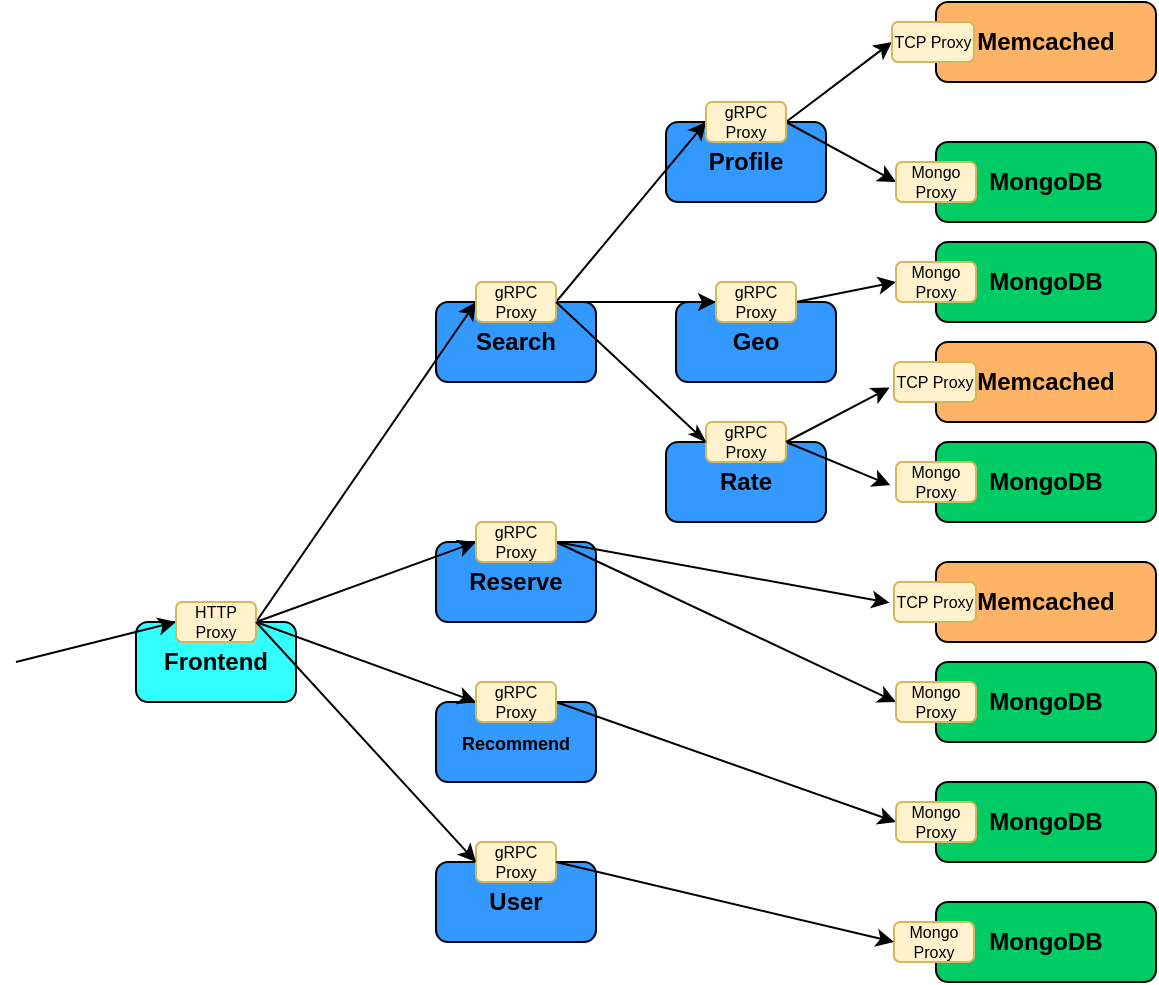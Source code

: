<mxfile version="15.4.0" type="device"><diagram id="yZMsIfzn6qrCnvJu3YMd" name="Page-1"><mxGraphModel dx="946" dy="997" grid="1" gridSize="10" guides="1" tooltips="1" connect="1" arrows="1" fold="1" page="1" pageScale="1" pageWidth="850" pageHeight="1100" math="0" shadow="0"><root><mxCell id="0"/><mxCell id="1" parent="0"/><mxCell id="PjcjI9KoaSJU9fIkKpAk-5" value="&lt;b&gt;&lt;font style=&quot;font-size: 9px&quot;&gt;Recommend&lt;/font&gt;&lt;/b&gt;" style="rounded=1;whiteSpace=wrap;html=1;fillColor=#3399FF;" parent="1" vertex="1"><mxGeometry x="230" y="460" width="80" height="40" as="geometry"/></mxCell><mxCell id="PjcjI9KoaSJU9fIkKpAk-6" value="&lt;b&gt;Reserve&lt;/b&gt;" style="rounded=1;whiteSpace=wrap;html=1;fillColor=#3399FF;" parent="1" vertex="1"><mxGeometry x="230" y="380" width="80" height="40" as="geometry"/></mxCell><mxCell id="PjcjI9KoaSJU9fIkKpAk-10" value="&lt;b&gt;Rate&lt;/b&gt;" style="rounded=1;whiteSpace=wrap;html=1;fillColor=#3399FF;" parent="1" vertex="1"><mxGeometry x="345" y="330" width="80" height="40" as="geometry"/></mxCell><mxCell id="PjcjI9KoaSJU9fIkKpAk-8" value="&lt;b&gt;Profile&lt;/b&gt;" style="rounded=1;whiteSpace=wrap;html=1;fillColor=#3399FF;" parent="1" vertex="1"><mxGeometry x="345" y="170" width="80" height="40" as="geometry"/></mxCell><mxCell id="PjcjI9KoaSJU9fIkKpAk-9" value="&lt;b&gt;Geo&lt;/b&gt;" style="rounded=1;whiteSpace=wrap;html=1;fillColor=#3399FF;" parent="1" vertex="1"><mxGeometry x="350" y="260" width="80" height="40" as="geometry"/></mxCell><mxCell id="PjcjI9KoaSJU9fIkKpAk-4" value="&lt;b&gt;Search&lt;/b&gt;" style="rounded=1;whiteSpace=wrap;html=1;fillColor=#3399FF;" parent="1" vertex="1"><mxGeometry x="230" y="260" width="80" height="40" as="geometry"/></mxCell><mxCell id="PjcjI9KoaSJU9fIkKpAk-14" style="edgeStyle=none;rounded=0;orthogonalLoop=1;jettySize=auto;html=1;exitX=0.75;exitY=0;exitDx=0;exitDy=0;entryX=0;entryY=0.5;entryDx=0;entryDy=0;" parent="1" source="PjcjI9KoaSJU9fIkKpAk-1" target="g2Dl9mPuWhABKQhoawr1-4" edge="1"><mxGeometry relative="1" as="geometry"/></mxCell><mxCell id="PjcjI9KoaSJU9fIkKpAk-16" style="edgeStyle=none;rounded=0;orthogonalLoop=1;jettySize=auto;html=1;exitX=0.75;exitY=0;exitDx=0;exitDy=0;entryX=0;entryY=0.5;entryDx=0;entryDy=0;" parent="1" source="PjcjI9KoaSJU9fIkKpAk-1" target="g2Dl9mPuWhABKQhoawr1-3" edge="1"><mxGeometry relative="1" as="geometry"/></mxCell><mxCell id="PjcjI9KoaSJU9fIkKpAk-18" style="edgeStyle=none;rounded=0;orthogonalLoop=1;jettySize=auto;html=1;exitX=1;exitY=0.5;exitDx=0;exitDy=0;entryX=0;entryY=0.5;entryDx=0;entryDy=0;startArrow=none;" parent="1" source="g2Dl9mPuWhABKQhoawr1-8" target="PjcjI9KoaSJU9fIkKpAk-7" edge="1"><mxGeometry relative="1" as="geometry"/></mxCell><mxCell id="PjcjI9KoaSJU9fIkKpAk-1" value="&lt;b&gt;Frontend&lt;/b&gt;" style="rounded=1;whiteSpace=wrap;html=1;fillColor=#33FFFF;" parent="1" vertex="1"><mxGeometry x="80" y="420" width="80" height="40" as="geometry"/></mxCell><mxCell id="PjcjI9KoaSJU9fIkKpAk-13" style="rounded=0;orthogonalLoop=1;jettySize=auto;html=1;exitX=0.75;exitY=0;exitDx=0;exitDy=0;entryX=0;entryY=0.5;entryDx=0;entryDy=0;" parent="1" source="PjcjI9KoaSJU9fIkKpAk-4" target="g2Dl9mPuWhABKQhoawr1-10" edge="1"><mxGeometry relative="1" as="geometry"/></mxCell><mxCell id="PjcjI9KoaSJU9fIkKpAk-19" style="edgeStyle=none;rounded=0;orthogonalLoop=1;jettySize=auto;html=1;exitX=0.75;exitY=0;exitDx=0;exitDy=0;entryX=0;entryY=0.5;entryDx=0;entryDy=0;" parent="1" source="PjcjI9KoaSJU9fIkKpAk-4" target="g2Dl9mPuWhABKQhoawr1-11" edge="1"><mxGeometry relative="1" as="geometry"/></mxCell><mxCell id="PjcjI9KoaSJU9fIkKpAk-40" style="edgeStyle=none;rounded=0;orthogonalLoop=1;jettySize=auto;html=1;exitX=0.75;exitY=0;exitDx=0;exitDy=0;entryX=0;entryY=0.5;entryDx=0;entryDy=0;" parent="1" source="PjcjI9KoaSJU9fIkKpAk-5" target="g2Dl9mPuWhABKQhoawr1-22" edge="1"><mxGeometry relative="1" as="geometry"/></mxCell><mxCell id="PjcjI9KoaSJU9fIkKpAk-32" style="edgeStyle=none;rounded=0;orthogonalLoop=1;jettySize=auto;html=1;entryX=-0.054;entryY=0.52;entryDx=0;entryDy=0;entryPerimeter=0;" parent="1" target="g2Dl9mPuWhABKQhoawr1-20" edge="1"><mxGeometry relative="1" as="geometry"><mxPoint x="290" y="380" as="sourcePoint"/></mxGeometry></mxCell><mxCell id="PjcjI9KoaSJU9fIkKpAk-35" style="edgeStyle=none;rounded=0;orthogonalLoop=1;jettySize=auto;html=1;exitX=0.75;exitY=0;exitDx=0;exitDy=0;entryX=0;entryY=0.5;entryDx=0;entryDy=0;" parent="1" source="PjcjI9KoaSJU9fIkKpAk-6" target="g2Dl9mPuWhABKQhoawr1-21" edge="1"><mxGeometry relative="1" as="geometry"/></mxCell><mxCell id="PjcjI9KoaSJU9fIkKpAk-39" style="edgeStyle=none;rounded=0;orthogonalLoop=1;jettySize=auto;html=1;exitX=1;exitY=0.5;exitDx=0;exitDy=0;entryX=0;entryY=0.5;entryDx=0;entryDy=0;startArrow=none;" parent="1" source="g2Dl9mPuWhABKQhoawr1-23" target="PjcjI9KoaSJU9fIkKpAk-37" edge="1"><mxGeometry relative="1" as="geometry"/></mxCell><mxCell id="PjcjI9KoaSJU9fIkKpAk-7" value="&lt;b&gt;User&lt;/b&gt;" style="rounded=1;whiteSpace=wrap;html=1;fillColor=#3399FF;" parent="1" vertex="1"><mxGeometry x="230" y="540" width="80" height="40" as="geometry"/></mxCell><mxCell id="PjcjI9KoaSJU9fIkKpAk-25" style="edgeStyle=none;rounded=0;orthogonalLoop=1;jettySize=auto;html=1;exitX=0.75;exitY=0;exitDx=0;exitDy=0;entryX=0;entryY=0.5;entryDx=0;entryDy=0;" parent="1" source="PjcjI9KoaSJU9fIkKpAk-8" target="g2Dl9mPuWhABKQhoawr1-14" edge="1"><mxGeometry relative="1" as="geometry"><mxPoint x="450" y="130" as="targetPoint"/></mxGeometry></mxCell><mxCell id="PjcjI9KoaSJU9fIkKpAk-28" style="edgeStyle=none;rounded=0;orthogonalLoop=1;jettySize=auto;html=1;exitX=0.75;exitY=0;exitDx=0;exitDy=0;entryX=0;entryY=0.5;entryDx=0;entryDy=0;" parent="1" source="PjcjI9KoaSJU9fIkKpAk-8" target="g2Dl9mPuWhABKQhoawr1-15" edge="1"><mxGeometry relative="1" as="geometry"/></mxCell><mxCell id="PjcjI9KoaSJU9fIkKpAk-27" style="edgeStyle=none;rounded=0;orthogonalLoop=1;jettySize=auto;html=1;exitX=1;exitY=0.5;exitDx=0;exitDy=0;entryX=0;entryY=0.5;entryDx=0;entryDy=0;" parent="1" source="g2Dl9mPuWhABKQhoawr1-11" target="g2Dl9mPuWhABKQhoawr1-16" edge="1"><mxGeometry relative="1" as="geometry"/></mxCell><mxCell id="PjcjI9KoaSJU9fIkKpAk-29" style="edgeStyle=none;rounded=0;orthogonalLoop=1;jettySize=auto;html=1;exitX=1;exitY=0.5;exitDx=0;exitDy=0;entryX=0;entryY=0.5;entryDx=0;entryDy=0;startArrow=none;" parent="1" source="g2Dl9mPuWhABKQhoawr1-17" target="PjcjI9KoaSJU9fIkKpAk-22" edge="1"><mxGeometry relative="1" as="geometry"/></mxCell><mxCell id="PjcjI9KoaSJU9fIkKpAk-31" style="edgeStyle=none;rounded=0;orthogonalLoop=1;jettySize=auto;html=1;exitX=1;exitY=0.5;exitDx=0;exitDy=0;entryX=-0.07;entryY=0.58;entryDx=0;entryDy=0;entryPerimeter=0;" parent="1" source="g2Dl9mPuWhABKQhoawr1-12" target="g2Dl9mPuWhABKQhoawr1-19" edge="1"><mxGeometry relative="1" as="geometry"/></mxCell><mxCell id="PjcjI9KoaSJU9fIkKpAk-21" value="&lt;b&gt;Memcached&lt;/b&gt;" style="rounded=1;whiteSpace=wrap;html=1;fillColor=#FFB366;" parent="1" vertex="1"><mxGeometry x="480" y="110" width="110" height="40" as="geometry"/></mxCell><mxCell id="PjcjI9KoaSJU9fIkKpAk-22" value="&lt;b&gt;Memcached&lt;/b&gt;" style="rounded=1;whiteSpace=wrap;html=1;fillColor=#FFB366;" parent="1" vertex="1"><mxGeometry x="480" y="280" width="110" height="40" as="geometry"/></mxCell><mxCell id="PjcjI9KoaSJU9fIkKpAk-23" value="&lt;b&gt;Memcached&lt;/b&gt;" style="rounded=1;whiteSpace=wrap;html=1;fillColor=#FFB366;" parent="1" vertex="1"><mxGeometry x="480" y="390" width="110" height="40" as="geometry"/></mxCell><mxCell id="PjcjI9KoaSJU9fIkKpAk-24" value="&lt;b&gt;MongoDB&lt;/b&gt;" style="rounded=1;whiteSpace=wrap;html=1;fillColor=#00CC66;" parent="1" vertex="1"><mxGeometry x="480" y="180" width="110" height="40" as="geometry"/></mxCell><mxCell id="PjcjI9KoaSJU9fIkKpAk-26" value="&lt;b&gt;MongoDB&lt;/b&gt;" style="rounded=1;whiteSpace=wrap;html=1;fillColor=#00CC66;" parent="1" vertex="1"><mxGeometry x="480" y="230" width="110" height="40" as="geometry"/></mxCell><mxCell id="PjcjI9KoaSJU9fIkKpAk-30" value="&lt;b&gt;MongoDB&lt;/b&gt;" style="rounded=1;whiteSpace=wrap;html=1;fillColor=#00CC66;" parent="1" vertex="1"><mxGeometry x="480" y="330" width="110" height="40" as="geometry"/></mxCell><mxCell id="PjcjI9KoaSJU9fIkKpAk-33" value="&lt;b&gt;MongoDB&lt;/b&gt;" style="rounded=1;whiteSpace=wrap;html=1;fillColor=#00CC66;" parent="1" vertex="1"><mxGeometry x="480" y="440" width="110" height="40" as="geometry"/></mxCell><mxCell id="PjcjI9KoaSJU9fIkKpAk-36" value="&lt;b&gt;MongoDB&lt;/b&gt;" style="rounded=1;whiteSpace=wrap;html=1;fillColor=#00CC66;" parent="1" vertex="1"><mxGeometry x="480" y="500" width="110" height="40" as="geometry"/></mxCell><mxCell id="PjcjI9KoaSJU9fIkKpAk-37" value="&lt;b&gt;MongoDB&lt;/b&gt;" style="rounded=1;whiteSpace=wrap;html=1;fillColor=#00CC66;" parent="1" vertex="1"><mxGeometry x="480" y="560" width="110" height="40" as="geometry"/></mxCell><mxCell id="g2Dl9mPuWhABKQhoawr1-5" style="rounded=0;orthogonalLoop=1;jettySize=auto;html=1;exitX=0;exitY=0.5;exitDx=0;exitDy=0;endArrow=none;endFill=0;startArrow=classic;startFill=1;" parent="1" source="g2Dl9mPuWhABKQhoawr1-1" edge="1"><mxGeometry relative="1" as="geometry"><mxPoint x="20" y="440" as="targetPoint"/></mxGeometry></mxCell><mxCell id="akbCY0LwG_doMvSZL8SK-4" style="rounded=0;orthogonalLoop=1;jettySize=auto;html=1;exitX=1;exitY=0.5;exitDx=0;exitDy=0;entryX=0;entryY=0.5;entryDx=0;entryDy=0;" parent="1" source="g2Dl9mPuWhABKQhoawr1-1" target="g2Dl9mPuWhABKQhoawr1-6" edge="1"><mxGeometry relative="1" as="geometry"/></mxCell><mxCell id="g2Dl9mPuWhABKQhoawr1-1" value="&lt;font style=&quot;font-size: 8px&quot;&gt;HTTP Proxy&lt;/font&gt;" style="rounded=1;whiteSpace=wrap;html=1;fontSize=7;fillColor=#fff2cc;strokeColor=#d6b656;" parent="1" vertex="1"><mxGeometry x="100" y="410" width="40" height="20" as="geometry"/></mxCell><mxCell id="g2Dl9mPuWhABKQhoawr1-3" value="&lt;font style=&quot;font-size: 8px&quot;&gt;gRPC Proxy&lt;/font&gt;" style="rounded=1;whiteSpace=wrap;html=1;fontSize=7;fillColor=#fff2cc;strokeColor=#d6b656;" parent="1" vertex="1"><mxGeometry x="250" y="370" width="40" height="20" as="geometry"/></mxCell><mxCell id="g2Dl9mPuWhABKQhoawr1-4" value="&lt;font style=&quot;font-size: 8px&quot;&gt;gRPC Proxy&lt;/font&gt;" style="rounded=1;whiteSpace=wrap;html=1;fontSize=7;fillColor=#fff2cc;strokeColor=#d6b656;" parent="1" vertex="1"><mxGeometry x="250" y="250" width="40" height="20" as="geometry"/></mxCell><mxCell id="g2Dl9mPuWhABKQhoawr1-6" value="&lt;font style=&quot;font-size: 8px&quot;&gt;gRPC Proxy&lt;/font&gt;" style="rounded=1;whiteSpace=wrap;html=1;fontSize=7;fillColor=#fff2cc;strokeColor=#d6b656;" parent="1" vertex="1"><mxGeometry x="250" y="450" width="40" height="20" as="geometry"/></mxCell><mxCell id="g2Dl9mPuWhABKQhoawr1-8" value="&lt;font style=&quot;font-size: 8px&quot;&gt;gRPC Proxy&lt;/font&gt;" style="rounded=1;whiteSpace=wrap;html=1;fontSize=7;fillColor=#fff2cc;strokeColor=#d6b656;" parent="1" vertex="1"><mxGeometry x="250" y="530" width="40" height="20" as="geometry"/></mxCell><mxCell id="g2Dl9mPuWhABKQhoawr1-9" value="" style="edgeStyle=none;rounded=0;orthogonalLoop=1;jettySize=auto;html=1;exitX=0.75;exitY=0;exitDx=0;exitDy=0;endArrow=classic;entryX=0;entryY=0.5;entryDx=0;entryDy=0;endFill=1;" parent="1" source="PjcjI9KoaSJU9fIkKpAk-1" target="g2Dl9mPuWhABKQhoawr1-8" edge="1"><mxGeometry relative="1" as="geometry"><mxPoint x="160" y="440" as="sourcePoint"/><mxPoint x="200" y="560" as="targetPoint"/></mxGeometry></mxCell><mxCell id="g2Dl9mPuWhABKQhoawr1-10" value="&lt;font style=&quot;font-size: 8px&quot;&gt;gRPC Proxy&lt;/font&gt;" style="rounded=1;whiteSpace=wrap;html=1;fontSize=7;fillColor=#fff2cc;strokeColor=#d6b656;" parent="1" vertex="1"><mxGeometry x="365" y="160" width="40" height="20" as="geometry"/></mxCell><mxCell id="g2Dl9mPuWhABKQhoawr1-11" value="&lt;font style=&quot;font-size: 8px&quot;&gt;gRPC Proxy&lt;/font&gt;" style="rounded=1;whiteSpace=wrap;html=1;fontSize=7;fillColor=#fff2cc;strokeColor=#d6b656;" parent="1" vertex="1"><mxGeometry x="370" y="250" width="40" height="20" as="geometry"/></mxCell><mxCell id="g2Dl9mPuWhABKQhoawr1-12" value="&lt;font style=&quot;font-size: 8px&quot;&gt;gRPC Proxy&lt;/font&gt;" style="rounded=1;whiteSpace=wrap;html=1;fontSize=7;fillColor=#fff2cc;strokeColor=#d6b656;" parent="1" vertex="1"><mxGeometry x="365" y="320" width="40" height="20" as="geometry"/></mxCell><mxCell id="g2Dl9mPuWhABKQhoawr1-13" value="" style="edgeStyle=none;rounded=0;orthogonalLoop=1;jettySize=auto;html=1;exitX=1;exitY=0.5;exitDx=0;exitDy=0;endArrow=classicThin;entryX=0;entryY=0.5;entryDx=0;entryDy=0;endFill=1;" parent="1" source="g2Dl9mPuWhABKQhoawr1-4" target="g2Dl9mPuWhABKQhoawr1-12" edge="1"><mxGeometry relative="1" as="geometry"><mxPoint x="310" y="280" as="sourcePoint"/><mxPoint x="300" y="350" as="targetPoint"/></mxGeometry></mxCell><mxCell id="g2Dl9mPuWhABKQhoawr1-14" value="&lt;font style=&quot;font-size: 8px&quot;&gt;TCP Proxy&lt;/font&gt;" style="rounded=1;whiteSpace=wrap;html=1;fontSize=7;fillColor=#fff2cc;strokeColor=#d6b656;" parent="1" vertex="1"><mxGeometry x="458" y="120" width="41" height="20" as="geometry"/></mxCell><mxCell id="g2Dl9mPuWhABKQhoawr1-15" value="&lt;font style=&quot;font-size: 8px&quot;&gt;Mongo Proxy&lt;/font&gt;" style="rounded=1;whiteSpace=wrap;html=1;fontSize=7;fillColor=#fff2cc;strokeColor=#d6b656;" parent="1" vertex="1"><mxGeometry x="460" y="190" width="40" height="20" as="geometry"/></mxCell><mxCell id="g2Dl9mPuWhABKQhoawr1-16" value="&lt;font style=&quot;font-size: 8px&quot;&gt;Mongo Proxy&lt;/font&gt;" style="rounded=1;whiteSpace=wrap;html=1;fontSize=7;fillColor=#fff2cc;strokeColor=#d6b656;" parent="1" vertex="1"><mxGeometry x="460" y="240" width="40" height="20" as="geometry"/></mxCell><mxCell id="g2Dl9mPuWhABKQhoawr1-17" value="&lt;font style=&quot;font-size: 8px&quot;&gt;TCP Proxy&lt;/font&gt;" style="rounded=1;whiteSpace=wrap;html=1;fontSize=7;fillColor=#fff2cc;strokeColor=#d6b656;" parent="1" vertex="1"><mxGeometry x="459" y="290" width="41" height="20" as="geometry"/></mxCell><mxCell id="g2Dl9mPuWhABKQhoawr1-18" value="" style="edgeStyle=none;rounded=0;orthogonalLoop=1;jettySize=auto;html=1;exitX=1;exitY=0.5;exitDx=0;exitDy=0;endArrow=classic;entryX=-0.054;entryY=0.64;entryDx=0;entryDy=0;entryPerimeter=0;endFill=1;" parent="1" source="g2Dl9mPuWhABKQhoawr1-12" target="g2Dl9mPuWhABKQhoawr1-17" edge="1"><mxGeometry relative="1" as="geometry"><mxPoint x="425" y="350" as="sourcePoint"/><mxPoint x="460" y="310" as="targetPoint"/></mxGeometry></mxCell><mxCell id="g2Dl9mPuWhABKQhoawr1-19" value="&lt;font style=&quot;font-size: 8px&quot;&gt;Mongo Proxy&lt;/font&gt;" style="rounded=1;whiteSpace=wrap;html=1;fontSize=7;fillColor=#fff2cc;strokeColor=#d6b656;" parent="1" vertex="1"><mxGeometry x="460" y="340" width="40" height="20" as="geometry"/></mxCell><mxCell id="g2Dl9mPuWhABKQhoawr1-20" value="&lt;font style=&quot;font-size: 8px&quot;&gt;TCP Proxy&lt;/font&gt;" style="rounded=1;whiteSpace=wrap;html=1;fontSize=7;fillColor=#fff2cc;strokeColor=#d6b656;" parent="1" vertex="1"><mxGeometry x="459" y="400" width="41" height="20" as="geometry"/></mxCell><mxCell id="g2Dl9mPuWhABKQhoawr1-21" value="&lt;font style=&quot;font-size: 8px&quot;&gt;Mongo Proxy&lt;/font&gt;" style="rounded=1;whiteSpace=wrap;html=1;fontSize=7;fillColor=#fff2cc;strokeColor=#d6b656;" parent="1" vertex="1"><mxGeometry x="460" y="450" width="40" height="20" as="geometry"/></mxCell><mxCell id="g2Dl9mPuWhABKQhoawr1-22" value="&lt;font style=&quot;font-size: 8px&quot;&gt;Mongo Proxy&lt;/font&gt;" style="rounded=1;whiteSpace=wrap;html=1;fontSize=7;fillColor=#fff2cc;strokeColor=#d6b656;" parent="1" vertex="1"><mxGeometry x="460" y="510" width="40" height="20" as="geometry"/></mxCell><mxCell id="g2Dl9mPuWhABKQhoawr1-23" value="&lt;font style=&quot;font-size: 8px&quot;&gt;Mongo Proxy&lt;/font&gt;" style="rounded=1;whiteSpace=wrap;html=1;fontSize=7;fillColor=#fff2cc;strokeColor=#d6b656;" parent="1" vertex="1"><mxGeometry x="459" y="570" width="40" height="20" as="geometry"/></mxCell><mxCell id="g2Dl9mPuWhABKQhoawr1-24" value="" style="edgeStyle=none;rounded=0;orthogonalLoop=1;jettySize=auto;html=1;exitX=0.75;exitY=0;exitDx=0;exitDy=0;endArrow=classic;entryX=0;entryY=0.5;entryDx=0;entryDy=0;endFill=1;" parent="1" source="PjcjI9KoaSJU9fIkKpAk-7" target="g2Dl9mPuWhABKQhoawr1-23" edge="1"><mxGeometry relative="1" as="geometry"><mxPoint x="310" y="560" as="sourcePoint"/><mxPoint x="450" y="580" as="targetPoint"/></mxGeometry></mxCell></root></mxGraphModel></diagram></mxfile>